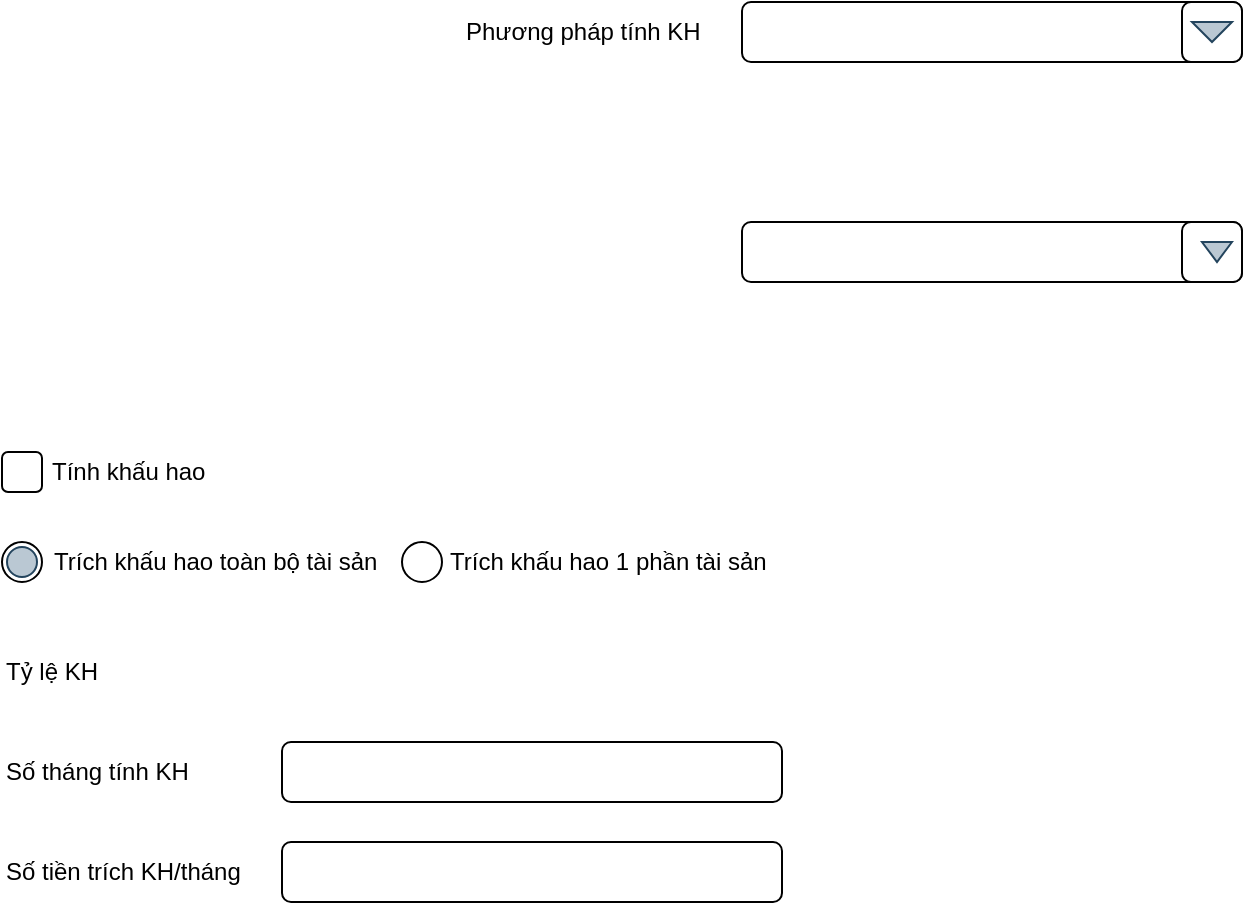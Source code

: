 <mxfile version="21.6.8" type="github" pages="2">
  <diagram name="Page-1" id="ehw1tSHJrtjjjTGDqjy0">
    <mxGraphModel dx="1013" dy="529" grid="1" gridSize="10" guides="1" tooltips="1" connect="1" arrows="1" fold="1" page="0" pageScale="1" pageWidth="850" pageHeight="1100" math="0" shadow="0">
      <root>
        <mxCell id="0" />
        <mxCell id="1" parent="0" />
        <mxCell id="GWrSBnzVd4DG-mL2IHD7-3" value="" style="rounded=1;whiteSpace=wrap;html=1;" vertex="1" parent="1">
          <mxGeometry x="220" y="285" width="20" height="20" as="geometry" />
        </mxCell>
        <mxCell id="GWrSBnzVd4DG-mL2IHD7-6" value="Trích khấu hao toàn bộ tài sản" style="text;html=1;strokeColor=none;fillColor=none;align=left;verticalAlign=middle;whiteSpace=wrap;rounded=0;" vertex="1" parent="1">
          <mxGeometry x="244" y="325" width="170" height="30" as="geometry" />
        </mxCell>
        <mxCell id="GWrSBnzVd4DG-mL2IHD7-7" value="" style="rounded=1;whiteSpace=wrap;html=1;" vertex="1" parent="1">
          <mxGeometry x="590" y="60" width="250" height="30" as="geometry" />
        </mxCell>
        <mxCell id="GWrSBnzVd4DG-mL2IHD7-8" value="Phương pháp tính KH" style="text;html=1;strokeColor=none;fillColor=none;align=left;verticalAlign=middle;whiteSpace=wrap;rounded=0;" vertex="1" parent="1">
          <mxGeometry x="450" y="60" width="120" height="30" as="geometry" />
        </mxCell>
        <mxCell id="GWrSBnzVd4DG-mL2IHD7-9" value="" style="rounded=1;whiteSpace=wrap;html=1;" vertex="1" parent="1">
          <mxGeometry x="810" y="60" width="30" height="30" as="geometry" />
        </mxCell>
        <mxCell id="GWrSBnzVd4DG-mL2IHD7-10" value="" style="triangle;whiteSpace=wrap;html=1;rotation=90;fillColor=#bac8d3;strokeColor=#23445d;" vertex="1" parent="1">
          <mxGeometry x="820" y="65" width="10" height="20" as="geometry" />
        </mxCell>
        <mxCell id="GWrSBnzVd4DG-mL2IHD7-14" value="Số tháng tính KH" style="text;html=1;strokeColor=none;fillColor=none;align=left;verticalAlign=middle;whiteSpace=wrap;rounded=0;" vertex="1" parent="1">
          <mxGeometry x="220" y="430" width="120" height="30" as="geometry" />
        </mxCell>
        <mxCell id="GWrSBnzVd4DG-mL2IHD7-15" value="" style="rounded=1;whiteSpace=wrap;html=1;" vertex="1" parent="1">
          <mxGeometry x="360" y="430" width="250" height="30" as="geometry" />
        </mxCell>
        <mxCell id="NxfoncripsZRFfGQhXbu-1" value="Số tiền trích KH/tháng" style="text;html=1;strokeColor=none;fillColor=none;align=left;verticalAlign=middle;whiteSpace=wrap;rounded=0;" vertex="1" parent="1">
          <mxGeometry x="220" y="480" width="130" height="30" as="geometry" />
        </mxCell>
        <mxCell id="NxfoncripsZRFfGQhXbu-2" value="" style="rounded=1;whiteSpace=wrap;html=1;" vertex="1" parent="1">
          <mxGeometry x="360" y="480" width="250" height="30" as="geometry" />
        </mxCell>
        <mxCell id="NxfoncripsZRFfGQhXbu-3" value="Tỷ lệ KH" style="text;html=1;strokeColor=none;fillColor=none;align=left;verticalAlign=middle;whiteSpace=wrap;rounded=0;" vertex="1" parent="1">
          <mxGeometry x="220" y="380" width="60" height="30" as="geometry" />
        </mxCell>
        <mxCell id="NxfoncripsZRFfGQhXbu-4" value="" style="rounded=1;whiteSpace=wrap;html=1;" vertex="1" parent="1">
          <mxGeometry x="590" y="170" width="250" height="30" as="geometry" />
        </mxCell>
        <mxCell id="NxfoncripsZRFfGQhXbu-5" value="" style="ellipse;whiteSpace=wrap;html=1;aspect=fixed;fontSize=16;" vertex="1" parent="1">
          <mxGeometry x="220" y="330" width="20" height="20" as="geometry" />
        </mxCell>
        <mxCell id="NxfoncripsZRFfGQhXbu-6" value="Tính khấu hao" style="text;html=1;strokeColor=none;fillColor=none;align=left;verticalAlign=middle;whiteSpace=wrap;rounded=0;" vertex="1" parent="1">
          <mxGeometry x="243" y="280" width="90" height="30" as="geometry" />
        </mxCell>
        <mxCell id="NxfoncripsZRFfGQhXbu-7" value="Trích khấu hao 1 phần tài sản" style="text;html=1;strokeColor=none;fillColor=none;align=left;verticalAlign=middle;whiteSpace=wrap;rounded=0;" vertex="1" parent="1">
          <mxGeometry x="442" y="325" width="170" height="30" as="geometry" />
        </mxCell>
        <mxCell id="NxfoncripsZRFfGQhXbu-8" value="" style="ellipse;whiteSpace=wrap;html=1;aspect=fixed;fontSize=16;" vertex="1" parent="1">
          <mxGeometry x="420" y="330" width="20" height="20" as="geometry" />
        </mxCell>
        <mxCell id="rC_HKDBqVKq1Sw5miZrs-1" value="" style="rounded=1;whiteSpace=wrap;html=1;" vertex="1" parent="1">
          <mxGeometry x="810" y="170" width="30" height="30" as="geometry" />
        </mxCell>
        <mxCell id="rC_HKDBqVKq1Sw5miZrs-2" value="" style="triangle;whiteSpace=wrap;html=1;rotation=90;fillColor=#bac8d3;strokeColor=#23445d;" vertex="1" parent="1">
          <mxGeometry x="822.5" y="177.5" width="10" height="15" as="geometry" />
        </mxCell>
        <mxCell id="rC_HKDBqVKq1Sw5miZrs-10" value="" style="ellipse;whiteSpace=wrap;html=1;aspect=fixed;fontSize=16;fillColor=#bac8d3;strokeColor=#23445d;" vertex="1" parent="1">
          <mxGeometry x="222.5" y="332.5" width="15" height="15" as="geometry" />
        </mxCell>
      </root>
    </mxGraphModel>
  </diagram>
  <diagram id="-7bFSCDrIrgvn0NrLZYv" name="Page-2">
    <mxGraphModel dx="1158" dy="1005" grid="0" gridSize="10" guides="1" tooltips="1" connect="1" arrows="1" fold="1" page="0" pageScale="1" pageWidth="850" pageHeight="1100" math="0" shadow="0">
      <root>
        <mxCell id="0" />
        <mxCell id="1" parent="0" />
        <mxCell id="h_44ektQ78BrCspxM2GE-15" style="edgeStyle=orthogonalEdgeStyle;rounded=0;orthogonalLoop=1;jettySize=auto;html=1;exitX=0.5;exitY=1;exitDx=0;exitDy=0;entryX=0.5;entryY=0;entryDx=0;entryDy=0;" edge="1" parent="1" target="h_44ektQ78BrCspxM2GE-2">
          <mxGeometry relative="1" as="geometry">
            <mxPoint x="560" y="130.0" as="sourcePoint" />
          </mxGeometry>
        </mxCell>
        <mxCell id="h_44ektQ78BrCspxM2GE-16" style="edgeStyle=orthogonalEdgeStyle;rounded=0;orthogonalLoop=1;jettySize=auto;html=1;exitX=0.5;exitY=1;exitDx=0;exitDy=0;entryX=0.5;entryY=0;entryDx=0;entryDy=0;" edge="1" parent="1" target="h_44ektQ78BrCspxM2GE-3">
          <mxGeometry relative="1" as="geometry">
            <mxPoint x="560" y="130.0" as="sourcePoint" />
          </mxGeometry>
        </mxCell>
        <mxCell id="h_44ektQ78BrCspxM2GE-9" style="edgeStyle=orthogonalEdgeStyle;rounded=0;orthogonalLoop=1;jettySize=auto;html=1;exitX=0.5;exitY=1;exitDx=0;exitDy=0;" edge="1" parent="1" source="h_44ektQ78BrCspxM2GE-2" target="h_44ektQ78BrCspxM2GE-4">
          <mxGeometry relative="1" as="geometry" />
        </mxCell>
        <mxCell id="h_44ektQ78BrCspxM2GE-10" style="edgeStyle=orthogonalEdgeStyle;rounded=0;orthogonalLoop=1;jettySize=auto;html=1;exitX=0.5;exitY=1;exitDx=0;exitDy=0;entryX=0.5;entryY=0;entryDx=0;entryDy=0;" edge="1" parent="1" source="h_44ektQ78BrCspxM2GE-2" target="h_44ektQ78BrCspxM2GE-5">
          <mxGeometry relative="1" as="geometry" />
        </mxCell>
        <mxCell id="h_44ektQ78BrCspxM2GE-18" style="edgeStyle=orthogonalEdgeStyle;rounded=0;orthogonalLoop=1;jettySize=auto;html=1;exitX=0.5;exitY=1;exitDx=0;exitDy=0;entryX=0.5;entryY=0;entryDx=0;entryDy=0;" edge="1" parent="1" source="h_44ektQ78BrCspxM2GE-2" target="h_44ektQ78BrCspxM2GE-17">
          <mxGeometry relative="1" as="geometry" />
        </mxCell>
        <mxCell id="h_44ektQ78BrCspxM2GE-2" value="Trích khấu hao toàn bộ tài sản" style="rounded=1;whiteSpace=wrap;html=1;" vertex="1" parent="1">
          <mxGeometry x="223" y="198" width="120" height="40" as="geometry" />
        </mxCell>
        <mxCell id="h_44ektQ78BrCspxM2GE-19" style="edgeStyle=orthogonalEdgeStyle;rounded=0;orthogonalLoop=1;jettySize=auto;html=1;exitX=0.5;exitY=1;exitDx=0;exitDy=0;" edge="1" parent="1" source="h_44ektQ78BrCspxM2GE-3" target="h_44ektQ78BrCspxM2GE-11">
          <mxGeometry relative="1" as="geometry" />
        </mxCell>
        <mxCell id="h_44ektQ78BrCspxM2GE-3" value="Trích khấu hao 1 phần tài sản" style="rounded=1;whiteSpace=wrap;html=1;" vertex="1" parent="1">
          <mxGeometry x="603" y="198" width="120" height="40" as="geometry" />
        </mxCell>
        <mxCell id="h_44ektQ78BrCspxM2GE-4" value="Tính khấu khao theo tỷ lệ doanh nghiệp (TT45/2013)" style="rounded=1;whiteSpace=wrap;html=1;" vertex="1" parent="1">
          <mxGeometry x="73" y="298" width="120" height="92" as="geometry" />
        </mxCell>
        <mxCell id="h_44ektQ78BrCspxM2GE-5" value="Tính khấu hao theo tỷ lệ do cấp trên quyết định" style="rounded=1;whiteSpace=wrap;html=1;" vertex="1" parent="1">
          <mxGeometry x="223" y="298" width="120" height="92" as="geometry" />
        </mxCell>
        <mxCell id="h_44ektQ78BrCspxM2GE-11" value="Tỷ lệ phân bổ trích khấu hao (Theo tình trạng sử dụng tài sản và kinh doanh)" style="rounded=1;whiteSpace=wrap;html=1;" vertex="1" parent="1">
          <mxGeometry x="603" y="298" width="120" height="92" as="geometry" />
        </mxCell>
        <mxCell id="h_44ektQ78BrCspxM2GE-17" value="Tính khấu hao theo tỷ lệ hao mòn của TT23/2023" style="rounded=1;whiteSpace=wrap;html=1;" vertex="1" parent="1">
          <mxGeometry x="373" y="298" width="120" height="92" as="geometry" />
        </mxCell>
        <mxCell id="_ev7N_h8Sc9wcJmz5NKm-2" value="Đơn vị chỉ tính hao mòn" style="rounded=1;whiteSpace=wrap;html=1;" vertex="1" parent="1">
          <mxGeometry x="108" y="-69" width="120" height="60" as="geometry" />
        </mxCell>
        <mxCell id="_ev7N_h8Sc9wcJmz5NKm-10" style="edgeStyle=orthogonalEdgeStyle;rounded=0;orthogonalLoop=1;jettySize=auto;html=1;exitX=0.5;exitY=1;exitDx=0;exitDy=0;entryX=0.25;entryY=0;entryDx=0;entryDy=0;" edge="1" parent="1" source="_ev7N_h8Sc9wcJmz5NKm-3" target="h_44ektQ78BrCspxM2GE-2">
          <mxGeometry relative="1" as="geometry" />
        </mxCell>
        <mxCell id="_ev7N_h8Sc9wcJmz5NKm-3" value="Đơn vị chỉ tính khấu hao" style="rounded=1;whiteSpace=wrap;html=1;" vertex="1" parent="1">
          <mxGeometry x="343" y="-69" width="120" height="60" as="geometry" />
        </mxCell>
        <mxCell id="_ev7N_h8Sc9wcJmz5NKm-11" style="edgeStyle=orthogonalEdgeStyle;rounded=0;orthogonalLoop=1;jettySize=auto;html=1;exitX=0.5;exitY=1;exitDx=0;exitDy=0;" edge="1" parent="1" source="_ev7N_h8Sc9wcJmz5NKm-4">
          <mxGeometry relative="1" as="geometry">
            <mxPoint x="470" y="130" as="targetPoint" />
          </mxGeometry>
        </mxCell>
        <mxCell id="_ev7N_h8Sc9wcJmz5NKm-4" value="Đơn vị tính hào mòn và khấu hao" style="rounded=1;whiteSpace=wrap;html=1;" vertex="1" parent="1">
          <mxGeometry x="570" y="-69" width="120" height="60" as="geometry" />
        </mxCell>
        <mxCell id="_ev7N_h8Sc9wcJmz5NKm-7" style="edgeStyle=orthogonalEdgeStyle;rounded=0;orthogonalLoop=1;jettySize=auto;html=1;exitX=0.5;exitY=1;exitDx=0;exitDy=0;entryX=0.5;entryY=0;entryDx=0;entryDy=0;" edge="1" parent="1" source="_ev7N_h8Sc9wcJmz5NKm-6" target="_ev7N_h8Sc9wcJmz5NKm-2">
          <mxGeometry relative="1" as="geometry" />
        </mxCell>
        <mxCell id="_ev7N_h8Sc9wcJmz5NKm-8" style="edgeStyle=orthogonalEdgeStyle;rounded=0;orthogonalLoop=1;jettySize=auto;html=1;exitX=0.5;exitY=1;exitDx=0;exitDy=0;entryX=0.5;entryY=0;entryDx=0;entryDy=0;" edge="1" parent="1" source="_ev7N_h8Sc9wcJmz5NKm-6" target="_ev7N_h8Sc9wcJmz5NKm-3">
          <mxGeometry relative="1" as="geometry" />
        </mxCell>
        <mxCell id="_ev7N_h8Sc9wcJmz5NKm-9" style="edgeStyle=orthogonalEdgeStyle;rounded=0;orthogonalLoop=1;jettySize=auto;html=1;exitX=0.5;exitY=1;exitDx=0;exitDy=0;entryX=0.5;entryY=0;entryDx=0;entryDy=0;" edge="1" parent="1" source="_ev7N_h8Sc9wcJmz5NKm-6" target="_ev7N_h8Sc9wcJmz5NKm-4">
          <mxGeometry relative="1" as="geometry" />
        </mxCell>
        <mxCell id="_ev7N_h8Sc9wcJmz5NKm-6" value="Đơn vị làm việc" style="rounded=1;whiteSpace=wrap;html=1;" vertex="1" parent="1">
          <mxGeometry x="343" y="-180" width="120" height="40" as="geometry" />
        </mxCell>
      </root>
    </mxGraphModel>
  </diagram>
</mxfile>
